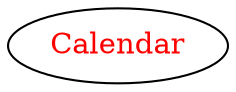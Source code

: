 digraph dependencyGraph {
 concentrate=true;
 ranksep="2.0";
 rankdir="LR"; 
 splines="ortho";
"Calendar" [fontcolor="red"];
}
